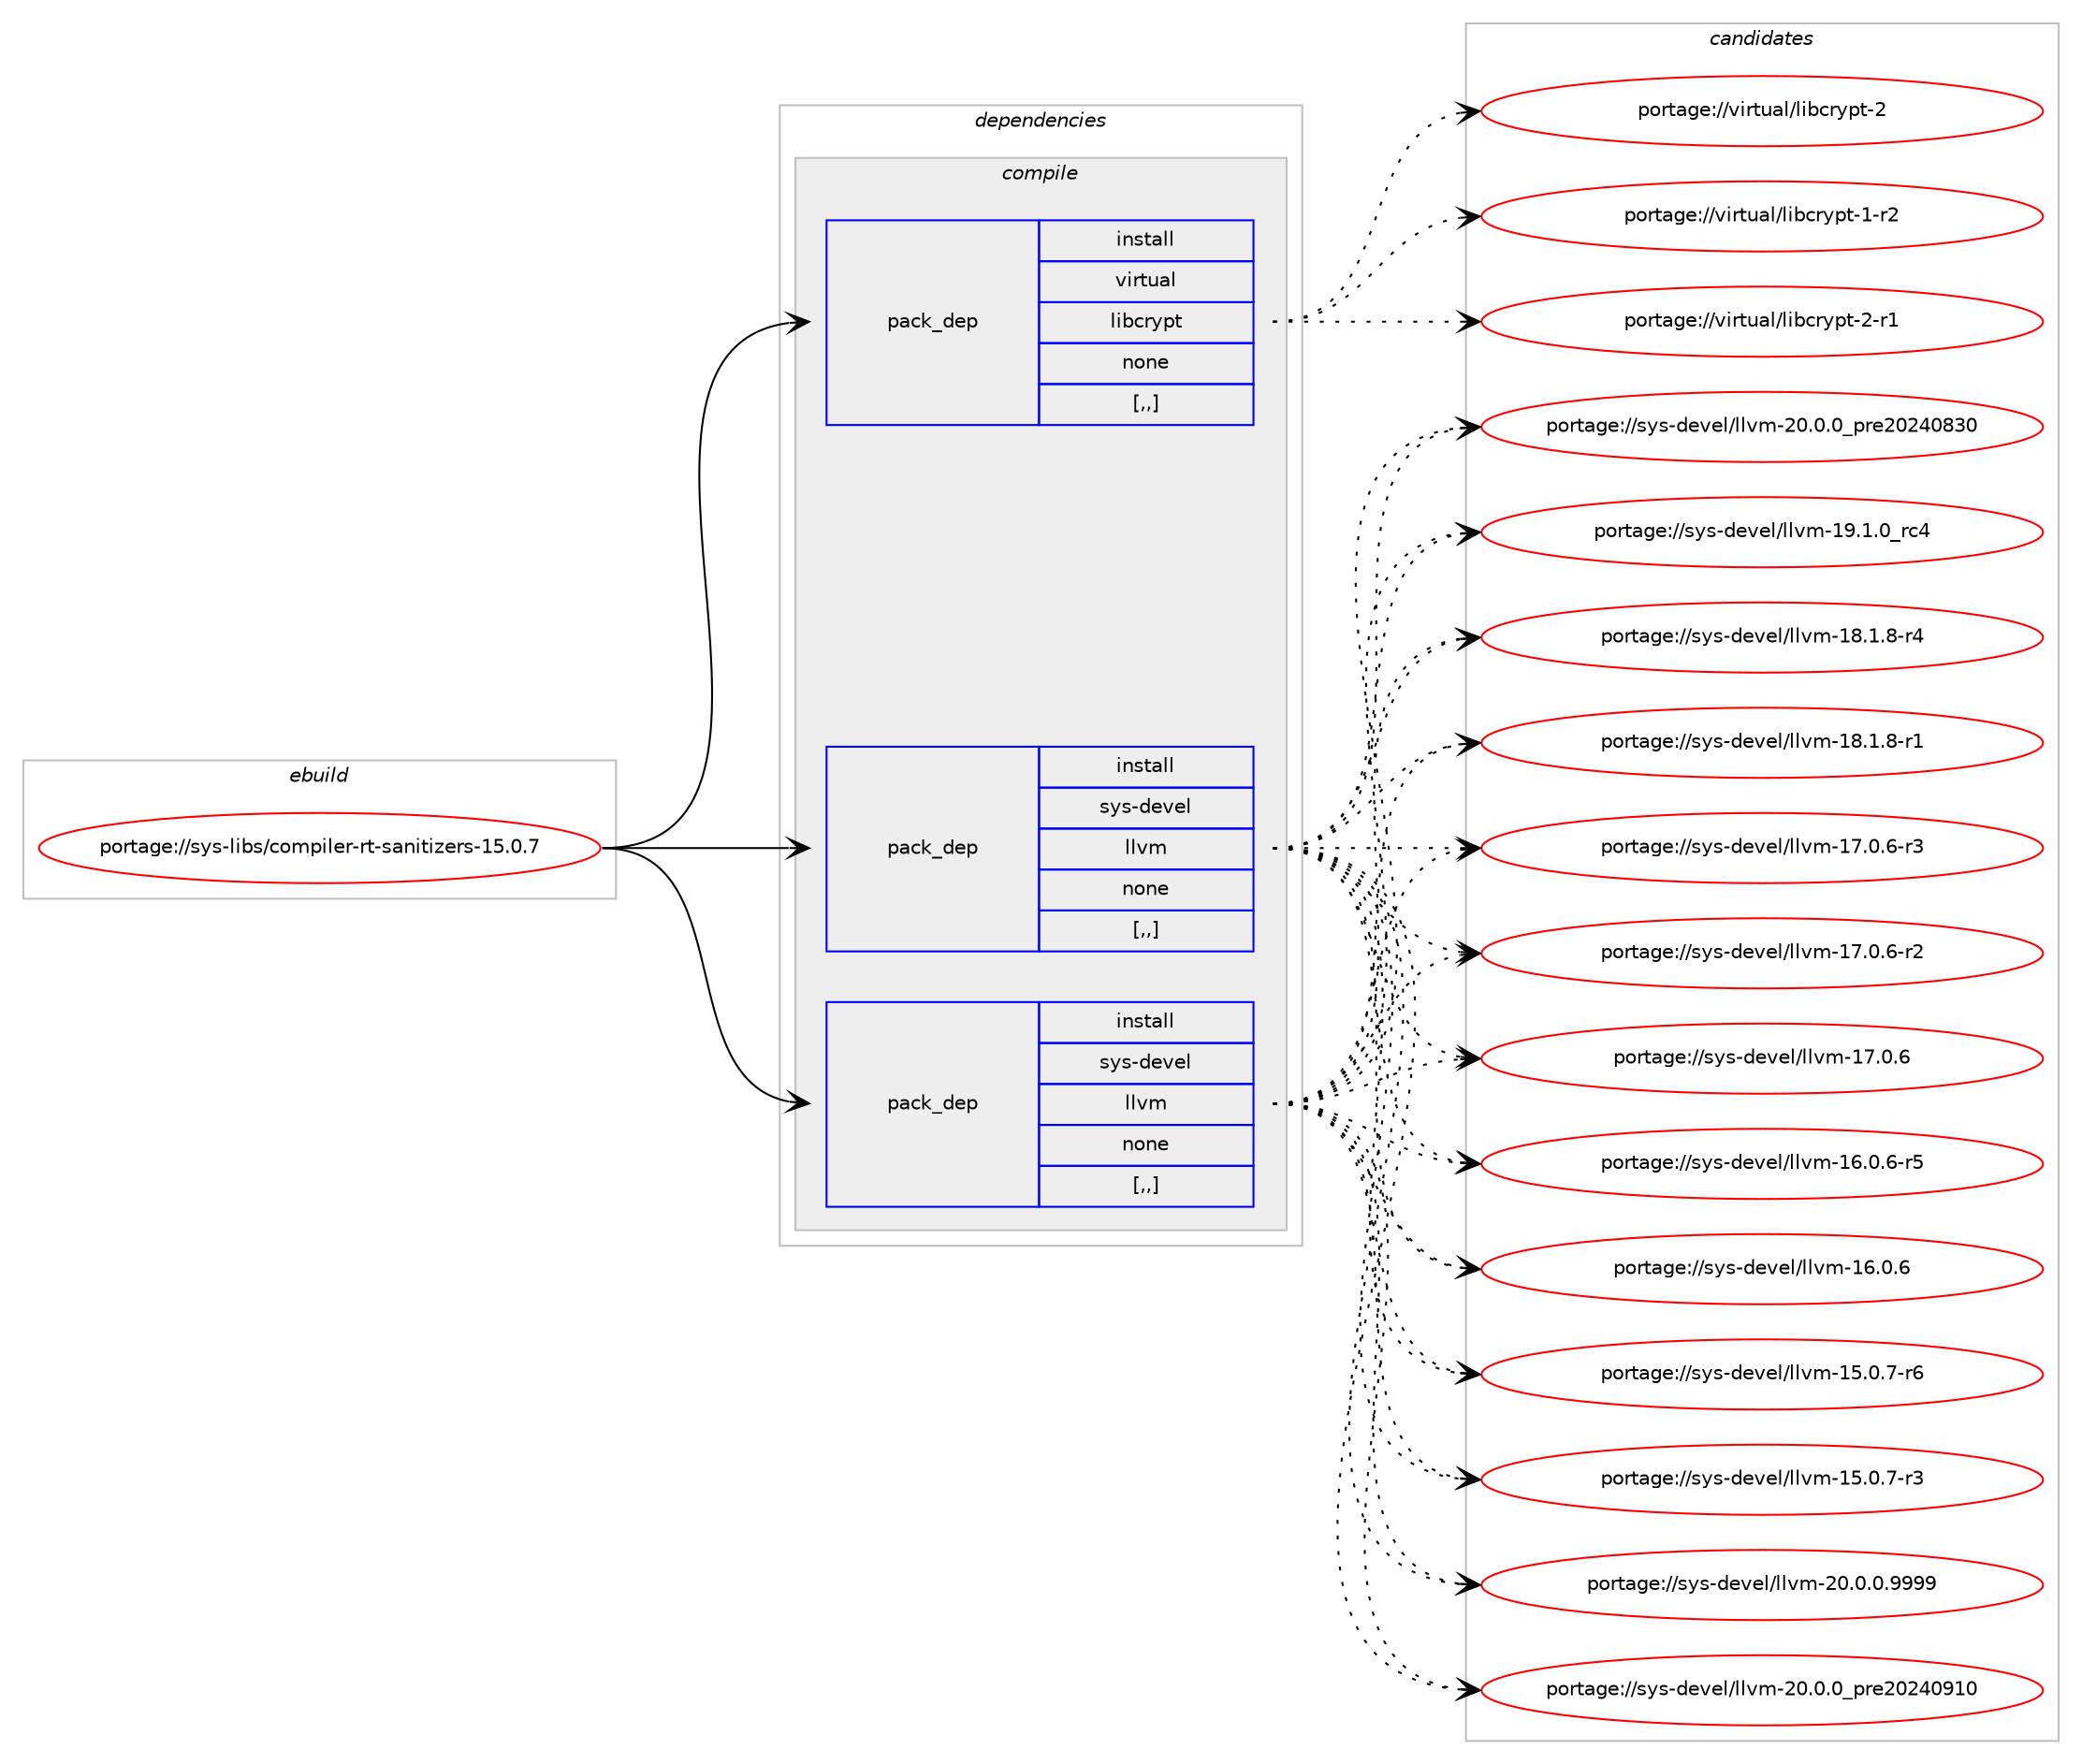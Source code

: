 digraph prolog {

# *************
# Graph options
# *************

newrank=true;
concentrate=true;
compound=true;
graph [rankdir=LR,fontname=Helvetica,fontsize=10,ranksep=1.5];#, ranksep=2.5, nodesep=0.2];
edge  [arrowhead=vee];
node  [fontname=Helvetica,fontsize=10];

# **********
# The ebuild
# **********

subgraph cluster_leftcol {
color=gray;
label=<<i>ebuild</i>>;
id [label="portage://sys-libs/compiler-rt-sanitizers-15.0.7", color=red, width=4, href="../sys-libs/compiler-rt-sanitizers-15.0.7.svg"];
}

# ****************
# The dependencies
# ****************

subgraph cluster_midcol {
color=gray;
label=<<i>dependencies</i>>;
subgraph cluster_compile {
fillcolor="#eeeeee";
style=filled;
label=<<i>compile</i>>;
subgraph pack692872 {
dependency950849 [label=<<TABLE BORDER="0" CELLBORDER="1" CELLSPACING="0" CELLPADDING="4" WIDTH="220"><TR><TD ROWSPAN="6" CELLPADDING="30">pack_dep</TD></TR><TR><TD WIDTH="110">install</TD></TR><TR><TD>sys-devel</TD></TR><TR><TD>llvm</TD></TR><TR><TD>none</TD></TR><TR><TD>[,,]</TD></TR></TABLE>>, shape=none, color=blue];
}
id:e -> dependency950849:w [weight=20,style="solid",arrowhead="vee"];
subgraph pack692873 {
dependency950850 [label=<<TABLE BORDER="0" CELLBORDER="1" CELLSPACING="0" CELLPADDING="4" WIDTH="220"><TR><TD ROWSPAN="6" CELLPADDING="30">pack_dep</TD></TR><TR><TD WIDTH="110">install</TD></TR><TR><TD>virtual</TD></TR><TR><TD>libcrypt</TD></TR><TR><TD>none</TD></TR><TR><TD>[,,]</TD></TR></TABLE>>, shape=none, color=blue];
}
id:e -> dependency950850:w [weight=20,style="solid",arrowhead="vee"];
subgraph pack692874 {
dependency950851 [label=<<TABLE BORDER="0" CELLBORDER="1" CELLSPACING="0" CELLPADDING="4" WIDTH="220"><TR><TD ROWSPAN="6" CELLPADDING="30">pack_dep</TD></TR><TR><TD WIDTH="110">install</TD></TR><TR><TD>sys-devel</TD></TR><TR><TD>llvm</TD></TR><TR><TD>none</TD></TR><TR><TD>[,,]</TD></TR></TABLE>>, shape=none, color=blue];
}
id:e -> dependency950851:w [weight=20,style="solid",arrowhead="vee"];
}
subgraph cluster_compileandrun {
fillcolor="#eeeeee";
style=filled;
label=<<i>compile and run</i>>;
}
subgraph cluster_run {
fillcolor="#eeeeee";
style=filled;
label=<<i>run</i>>;
}
}

# **************
# The candidates
# **************

subgraph cluster_choices {
rank=same;
color=gray;
label=<<i>candidates</i>>;

subgraph choice692872 {
color=black;
nodesep=1;
choice1151211154510010111810110847108108118109455048464846484657575757 [label="portage://sys-devel/llvm-20.0.0.9999", color=red, width=4,href="../sys-devel/llvm-20.0.0.9999.svg"];
choice115121115451001011181011084710810811810945504846484648951121141015048505248574948 [label="portage://sys-devel/llvm-20.0.0_pre20240910", color=red, width=4,href="../sys-devel/llvm-20.0.0_pre20240910.svg"];
choice115121115451001011181011084710810811810945504846484648951121141015048505248565148 [label="portage://sys-devel/llvm-20.0.0_pre20240830", color=red, width=4,href="../sys-devel/llvm-20.0.0_pre20240830.svg"];
choice115121115451001011181011084710810811810945495746494648951149952 [label="portage://sys-devel/llvm-19.1.0_rc4", color=red, width=4,href="../sys-devel/llvm-19.1.0_rc4.svg"];
choice1151211154510010111810110847108108118109454956464946564511452 [label="portage://sys-devel/llvm-18.1.8-r4", color=red, width=4,href="../sys-devel/llvm-18.1.8-r4.svg"];
choice1151211154510010111810110847108108118109454956464946564511449 [label="portage://sys-devel/llvm-18.1.8-r1", color=red, width=4,href="../sys-devel/llvm-18.1.8-r1.svg"];
choice1151211154510010111810110847108108118109454955464846544511451 [label="portage://sys-devel/llvm-17.0.6-r3", color=red, width=4,href="../sys-devel/llvm-17.0.6-r3.svg"];
choice1151211154510010111810110847108108118109454955464846544511450 [label="portage://sys-devel/llvm-17.0.6-r2", color=red, width=4,href="../sys-devel/llvm-17.0.6-r2.svg"];
choice115121115451001011181011084710810811810945495546484654 [label="portage://sys-devel/llvm-17.0.6", color=red, width=4,href="../sys-devel/llvm-17.0.6.svg"];
choice1151211154510010111810110847108108118109454954464846544511453 [label="portage://sys-devel/llvm-16.0.6-r5", color=red, width=4,href="../sys-devel/llvm-16.0.6-r5.svg"];
choice115121115451001011181011084710810811810945495446484654 [label="portage://sys-devel/llvm-16.0.6", color=red, width=4,href="../sys-devel/llvm-16.0.6.svg"];
choice1151211154510010111810110847108108118109454953464846554511454 [label="portage://sys-devel/llvm-15.0.7-r6", color=red, width=4,href="../sys-devel/llvm-15.0.7-r6.svg"];
choice1151211154510010111810110847108108118109454953464846554511451 [label="portage://sys-devel/llvm-15.0.7-r3", color=red, width=4,href="../sys-devel/llvm-15.0.7-r3.svg"];
dependency950849:e -> choice1151211154510010111810110847108108118109455048464846484657575757:w [style=dotted,weight="100"];
dependency950849:e -> choice115121115451001011181011084710810811810945504846484648951121141015048505248574948:w [style=dotted,weight="100"];
dependency950849:e -> choice115121115451001011181011084710810811810945504846484648951121141015048505248565148:w [style=dotted,weight="100"];
dependency950849:e -> choice115121115451001011181011084710810811810945495746494648951149952:w [style=dotted,weight="100"];
dependency950849:e -> choice1151211154510010111810110847108108118109454956464946564511452:w [style=dotted,weight="100"];
dependency950849:e -> choice1151211154510010111810110847108108118109454956464946564511449:w [style=dotted,weight="100"];
dependency950849:e -> choice1151211154510010111810110847108108118109454955464846544511451:w [style=dotted,weight="100"];
dependency950849:e -> choice1151211154510010111810110847108108118109454955464846544511450:w [style=dotted,weight="100"];
dependency950849:e -> choice115121115451001011181011084710810811810945495546484654:w [style=dotted,weight="100"];
dependency950849:e -> choice1151211154510010111810110847108108118109454954464846544511453:w [style=dotted,weight="100"];
dependency950849:e -> choice115121115451001011181011084710810811810945495446484654:w [style=dotted,weight="100"];
dependency950849:e -> choice1151211154510010111810110847108108118109454953464846554511454:w [style=dotted,weight="100"];
dependency950849:e -> choice1151211154510010111810110847108108118109454953464846554511451:w [style=dotted,weight="100"];
}
subgraph choice692873 {
color=black;
nodesep=1;
choice1181051141161179710847108105989911412111211645504511449 [label="portage://virtual/libcrypt-2-r1", color=red, width=4,href="../virtual/libcrypt-2-r1.svg"];
choice118105114116117971084710810598991141211121164550 [label="portage://virtual/libcrypt-2", color=red, width=4,href="../virtual/libcrypt-2.svg"];
choice1181051141161179710847108105989911412111211645494511450 [label="portage://virtual/libcrypt-1-r2", color=red, width=4,href="../virtual/libcrypt-1-r2.svg"];
dependency950850:e -> choice1181051141161179710847108105989911412111211645504511449:w [style=dotted,weight="100"];
dependency950850:e -> choice118105114116117971084710810598991141211121164550:w [style=dotted,weight="100"];
dependency950850:e -> choice1181051141161179710847108105989911412111211645494511450:w [style=dotted,weight="100"];
}
subgraph choice692874 {
color=black;
nodesep=1;
choice1151211154510010111810110847108108118109455048464846484657575757 [label="portage://sys-devel/llvm-20.0.0.9999", color=red, width=4,href="../sys-devel/llvm-20.0.0.9999.svg"];
choice115121115451001011181011084710810811810945504846484648951121141015048505248574948 [label="portage://sys-devel/llvm-20.0.0_pre20240910", color=red, width=4,href="../sys-devel/llvm-20.0.0_pre20240910.svg"];
choice115121115451001011181011084710810811810945504846484648951121141015048505248565148 [label="portage://sys-devel/llvm-20.0.0_pre20240830", color=red, width=4,href="../sys-devel/llvm-20.0.0_pre20240830.svg"];
choice115121115451001011181011084710810811810945495746494648951149952 [label="portage://sys-devel/llvm-19.1.0_rc4", color=red, width=4,href="../sys-devel/llvm-19.1.0_rc4.svg"];
choice1151211154510010111810110847108108118109454956464946564511452 [label="portage://sys-devel/llvm-18.1.8-r4", color=red, width=4,href="../sys-devel/llvm-18.1.8-r4.svg"];
choice1151211154510010111810110847108108118109454956464946564511449 [label="portage://sys-devel/llvm-18.1.8-r1", color=red, width=4,href="../sys-devel/llvm-18.1.8-r1.svg"];
choice1151211154510010111810110847108108118109454955464846544511451 [label="portage://sys-devel/llvm-17.0.6-r3", color=red, width=4,href="../sys-devel/llvm-17.0.6-r3.svg"];
choice1151211154510010111810110847108108118109454955464846544511450 [label="portage://sys-devel/llvm-17.0.6-r2", color=red, width=4,href="../sys-devel/llvm-17.0.6-r2.svg"];
choice115121115451001011181011084710810811810945495546484654 [label="portage://sys-devel/llvm-17.0.6", color=red, width=4,href="../sys-devel/llvm-17.0.6.svg"];
choice1151211154510010111810110847108108118109454954464846544511453 [label="portage://sys-devel/llvm-16.0.6-r5", color=red, width=4,href="../sys-devel/llvm-16.0.6-r5.svg"];
choice115121115451001011181011084710810811810945495446484654 [label="portage://sys-devel/llvm-16.0.6", color=red, width=4,href="../sys-devel/llvm-16.0.6.svg"];
choice1151211154510010111810110847108108118109454953464846554511454 [label="portage://sys-devel/llvm-15.0.7-r6", color=red, width=4,href="../sys-devel/llvm-15.0.7-r6.svg"];
choice1151211154510010111810110847108108118109454953464846554511451 [label="portage://sys-devel/llvm-15.0.7-r3", color=red, width=4,href="../sys-devel/llvm-15.0.7-r3.svg"];
dependency950851:e -> choice1151211154510010111810110847108108118109455048464846484657575757:w [style=dotted,weight="100"];
dependency950851:e -> choice115121115451001011181011084710810811810945504846484648951121141015048505248574948:w [style=dotted,weight="100"];
dependency950851:e -> choice115121115451001011181011084710810811810945504846484648951121141015048505248565148:w [style=dotted,weight="100"];
dependency950851:e -> choice115121115451001011181011084710810811810945495746494648951149952:w [style=dotted,weight="100"];
dependency950851:e -> choice1151211154510010111810110847108108118109454956464946564511452:w [style=dotted,weight="100"];
dependency950851:e -> choice1151211154510010111810110847108108118109454956464946564511449:w [style=dotted,weight="100"];
dependency950851:e -> choice1151211154510010111810110847108108118109454955464846544511451:w [style=dotted,weight="100"];
dependency950851:e -> choice1151211154510010111810110847108108118109454955464846544511450:w [style=dotted,weight="100"];
dependency950851:e -> choice115121115451001011181011084710810811810945495546484654:w [style=dotted,weight="100"];
dependency950851:e -> choice1151211154510010111810110847108108118109454954464846544511453:w [style=dotted,weight="100"];
dependency950851:e -> choice115121115451001011181011084710810811810945495446484654:w [style=dotted,weight="100"];
dependency950851:e -> choice1151211154510010111810110847108108118109454953464846554511454:w [style=dotted,weight="100"];
dependency950851:e -> choice1151211154510010111810110847108108118109454953464846554511451:w [style=dotted,weight="100"];
}
}

}
